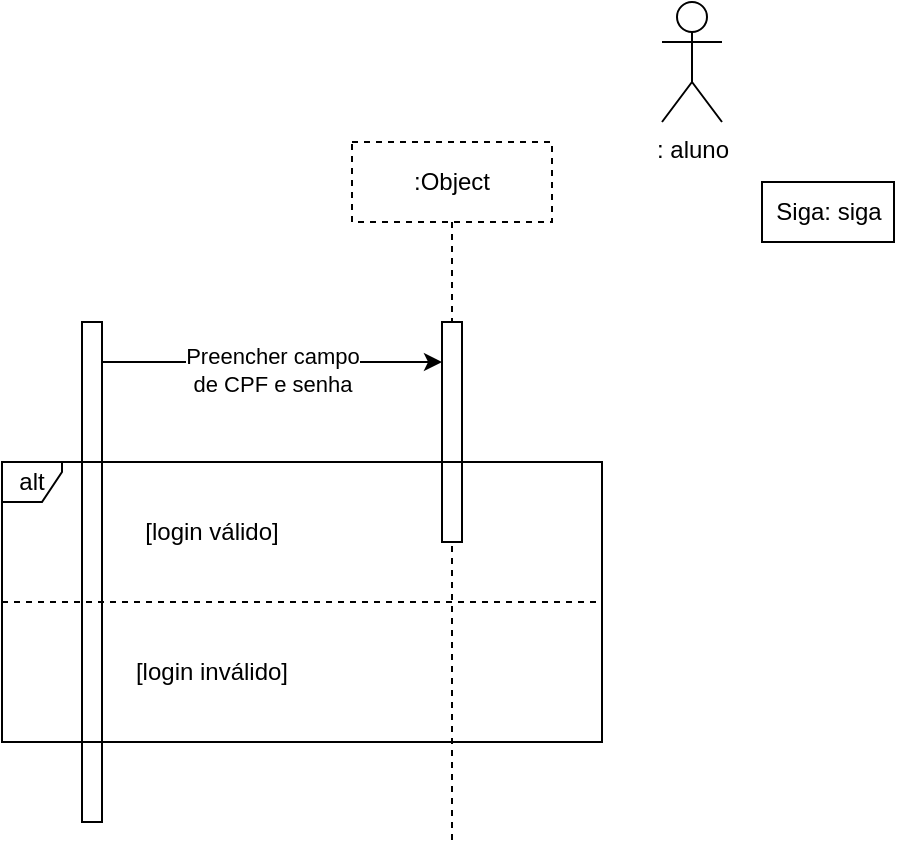 <mxfile version="16.6.2" type="github">
  <diagram id="ZEX48tybaz3WDPqDXiuD" name="Page-1">
    <mxGraphModel dx="723" dy="413" grid="1" gridSize="10" guides="1" tooltips="1" connect="1" arrows="1" fold="1" page="1" pageScale="1" pageWidth="1169" pageHeight="827" math="0" shadow="0">
      <root>
        <mxCell id="0" />
        <mxCell id="1" parent="0" />
        <mxCell id="3zqD0T_lnfzhav-kkuIM-88" value=":Object" style="shape=umlLifeline;perimeter=lifelinePerimeter;whiteSpace=wrap;html=1;container=1;collapsible=0;recursiveResize=0;outlineConnect=0;dashed=1;" vertex="1" parent="1">
          <mxGeometry x="505" y="300" width="100" height="350" as="geometry" />
        </mxCell>
        <mxCell id="3zqD0T_lnfzhav-kkuIM-82" value="" style="html=1;points=[];perimeter=orthogonalPerimeter;" vertex="1" parent="1">
          <mxGeometry x="550" y="390" width="10" height="110" as="geometry" />
        </mxCell>
        <mxCell id="3zqD0T_lnfzhav-kkuIM-83" value="" style="edgeStyle=orthogonalEdgeStyle;rounded=0;orthogonalLoop=1;jettySize=auto;html=1;" edge="1" parent="1" source="3zqD0T_lnfzhav-kkuIM-74" target="3zqD0T_lnfzhav-kkuIM-82">
          <mxGeometry relative="1" as="geometry">
            <Array as="points">
              <mxPoint x="420" y="410" />
              <mxPoint x="420" y="410" />
            </Array>
          </mxGeometry>
        </mxCell>
        <mxCell id="3zqD0T_lnfzhav-kkuIM-84" value="Preencher campo&lt;br&gt;de CPF e senha" style="edgeLabel;html=1;align=center;verticalAlign=middle;resizable=0;points=[];" vertex="1" connectable="0" parent="3zqD0T_lnfzhav-kkuIM-83">
          <mxGeometry x="-0.277" y="-3" relative="1" as="geometry">
            <mxPoint x="23" y="1" as="offset" />
          </mxGeometry>
        </mxCell>
        <mxCell id="3zqD0T_lnfzhav-kkuIM-74" value="" style="html=1;points=[];perimeter=orthogonalPerimeter;" vertex="1" parent="1">
          <mxGeometry x="370" y="390" width="10" height="250" as="geometry" />
        </mxCell>
        <mxCell id="3zqD0T_lnfzhav-kkuIM-76" value=": aluno" style="shape=umlActor;verticalLabelPosition=bottom;verticalAlign=top;html=1;" vertex="1" parent="1">
          <mxGeometry x="660" y="230" width="30" height="60" as="geometry" />
        </mxCell>
        <mxCell id="3zqD0T_lnfzhav-kkuIM-85" value="Siga: siga" style="html=1;" vertex="1" parent="1">
          <mxGeometry x="710" y="320" width="66" height="30" as="geometry" />
        </mxCell>
        <mxCell id="3zqD0T_lnfzhav-kkuIM-87" value="alt" style="shape=umlFrame;whiteSpace=wrap;html=1;width=30;height=20;" vertex="1" parent="1">
          <mxGeometry x="330" y="460" width="300" height="140" as="geometry" />
        </mxCell>
        <mxCell id="3zqD0T_lnfzhav-kkuIM-89" value="" style="line;strokeWidth=1;fillColor=none;align=left;verticalAlign=middle;spacingTop=-1;spacingLeft=3;spacingRight=3;rotatable=0;labelPosition=right;points=[];portConstraint=eastwest;dashed=1;" vertex="1" parent="1">
          <mxGeometry x="330" y="526" width="300" height="8" as="geometry" />
        </mxCell>
        <mxCell id="3zqD0T_lnfzhav-kkuIM-90" value="[login válido]" style="text;html=1;strokeColor=none;fillColor=none;align=center;verticalAlign=middle;whiteSpace=wrap;rounded=0;dashed=1;" vertex="1" parent="1">
          <mxGeometry x="390" y="480" width="90" height="30" as="geometry" />
        </mxCell>
        <mxCell id="3zqD0T_lnfzhav-kkuIM-92" value="[login inválido]" style="text;html=1;strokeColor=none;fillColor=none;align=center;verticalAlign=middle;whiteSpace=wrap;rounded=0;dashed=1;" vertex="1" parent="1">
          <mxGeometry x="390" y="550" width="90" height="30" as="geometry" />
        </mxCell>
      </root>
    </mxGraphModel>
  </diagram>
</mxfile>
